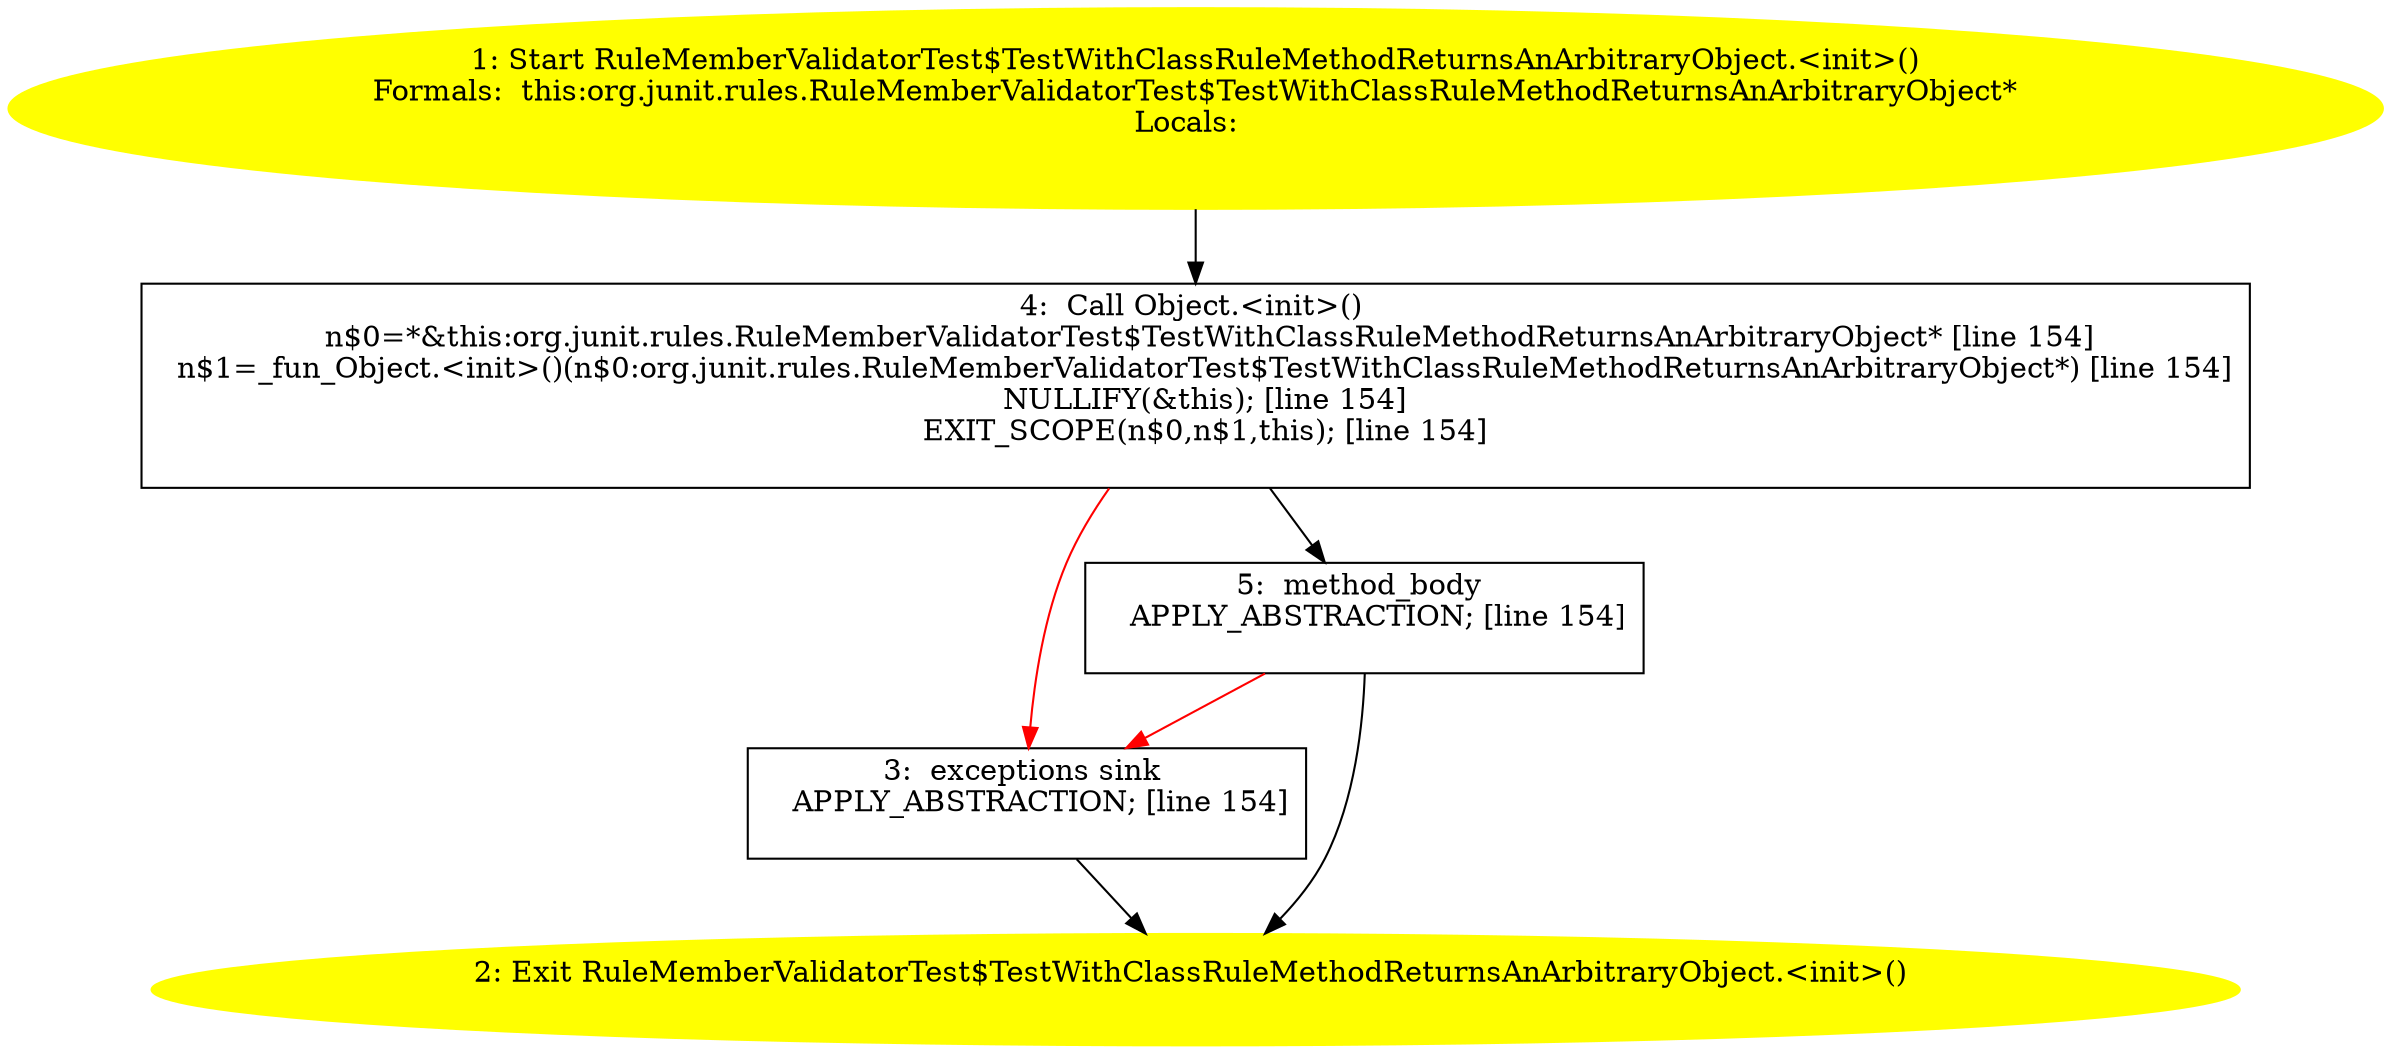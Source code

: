 /* @generated */
digraph cfg {
"org.junit.rules.RuleMemberValidatorTest$TestWithClassRuleMethodReturnsAnArbitraryObject.<init>().377061e0a4c2f14aac875a4859ab5658_1" [label="1: Start RuleMemberValidatorTest$TestWithClassRuleMethodReturnsAnArbitraryObject.<init>()\nFormals:  this:org.junit.rules.RuleMemberValidatorTest$TestWithClassRuleMethodReturnsAnArbitraryObject*\nLocals:  \n  " color=yellow style=filled]
	

	 "org.junit.rules.RuleMemberValidatorTest$TestWithClassRuleMethodReturnsAnArbitraryObject.<init>().377061e0a4c2f14aac875a4859ab5658_1" -> "org.junit.rules.RuleMemberValidatorTest$TestWithClassRuleMethodReturnsAnArbitraryObject.<init>().377061e0a4c2f14aac875a4859ab5658_4" ;
"org.junit.rules.RuleMemberValidatorTest$TestWithClassRuleMethodReturnsAnArbitraryObject.<init>().377061e0a4c2f14aac875a4859ab5658_2" [label="2: Exit RuleMemberValidatorTest$TestWithClassRuleMethodReturnsAnArbitraryObject.<init>() \n  " color=yellow style=filled]
	

"org.junit.rules.RuleMemberValidatorTest$TestWithClassRuleMethodReturnsAnArbitraryObject.<init>().377061e0a4c2f14aac875a4859ab5658_3" [label="3:  exceptions sink \n   APPLY_ABSTRACTION; [line 154]\n " shape="box"]
	

	 "org.junit.rules.RuleMemberValidatorTest$TestWithClassRuleMethodReturnsAnArbitraryObject.<init>().377061e0a4c2f14aac875a4859ab5658_3" -> "org.junit.rules.RuleMemberValidatorTest$TestWithClassRuleMethodReturnsAnArbitraryObject.<init>().377061e0a4c2f14aac875a4859ab5658_2" ;
"org.junit.rules.RuleMemberValidatorTest$TestWithClassRuleMethodReturnsAnArbitraryObject.<init>().377061e0a4c2f14aac875a4859ab5658_4" [label="4:  Call Object.<init>() \n   n$0=*&this:org.junit.rules.RuleMemberValidatorTest$TestWithClassRuleMethodReturnsAnArbitraryObject* [line 154]\n  n$1=_fun_Object.<init>()(n$0:org.junit.rules.RuleMemberValidatorTest$TestWithClassRuleMethodReturnsAnArbitraryObject*) [line 154]\n  NULLIFY(&this); [line 154]\n  EXIT_SCOPE(n$0,n$1,this); [line 154]\n " shape="box"]
	

	 "org.junit.rules.RuleMemberValidatorTest$TestWithClassRuleMethodReturnsAnArbitraryObject.<init>().377061e0a4c2f14aac875a4859ab5658_4" -> "org.junit.rules.RuleMemberValidatorTest$TestWithClassRuleMethodReturnsAnArbitraryObject.<init>().377061e0a4c2f14aac875a4859ab5658_5" ;
	 "org.junit.rules.RuleMemberValidatorTest$TestWithClassRuleMethodReturnsAnArbitraryObject.<init>().377061e0a4c2f14aac875a4859ab5658_4" -> "org.junit.rules.RuleMemberValidatorTest$TestWithClassRuleMethodReturnsAnArbitraryObject.<init>().377061e0a4c2f14aac875a4859ab5658_3" [color="red" ];
"org.junit.rules.RuleMemberValidatorTest$TestWithClassRuleMethodReturnsAnArbitraryObject.<init>().377061e0a4c2f14aac875a4859ab5658_5" [label="5:  method_body \n   APPLY_ABSTRACTION; [line 154]\n " shape="box"]
	

	 "org.junit.rules.RuleMemberValidatorTest$TestWithClassRuleMethodReturnsAnArbitraryObject.<init>().377061e0a4c2f14aac875a4859ab5658_5" -> "org.junit.rules.RuleMemberValidatorTest$TestWithClassRuleMethodReturnsAnArbitraryObject.<init>().377061e0a4c2f14aac875a4859ab5658_2" ;
	 "org.junit.rules.RuleMemberValidatorTest$TestWithClassRuleMethodReturnsAnArbitraryObject.<init>().377061e0a4c2f14aac875a4859ab5658_5" -> "org.junit.rules.RuleMemberValidatorTest$TestWithClassRuleMethodReturnsAnArbitraryObject.<init>().377061e0a4c2f14aac875a4859ab5658_3" [color="red" ];
}
